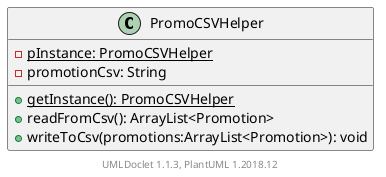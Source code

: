 @startuml

    class PromoCSVHelper [[../sg/edu/ntu/scse/cz2002/util/PromoCSVHelper.html]] {
        {static} -pInstance: PromoCSVHelper
        -promotionCsv: String
        {static} +getInstance(): PromoCSVHelper
        +readFromCsv(): ArrayList<Promotion>
        +writeToCsv(promotions:ArrayList<Promotion>): void
    }


    center footer UMLDoclet 1.1.3, PlantUML 1.2018.12
@enduml
